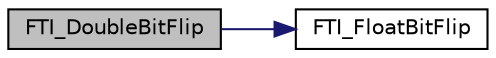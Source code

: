 digraph "FTI_DoubleBitFlip"
{
 // LATEX_PDF_SIZE
  edge [fontname="Helvetica",fontsize="10",labelfontname="Helvetica",labelfontsize="10"];
  node [fontname="Helvetica",fontsize="10",shape=record];
  rankdir="LR";
  Node1 [label="FTI_DoubleBitFlip",height=0.2,width=0.4,color="black", fillcolor="grey75", style="filled", fontcolor="black",tooltip="It corrupts a bit of the given float."];
  Node1 -> Node2 [color="midnightblue",fontsize="10",style="solid"];
  Node2 [label="FTI_FloatBitFlip",height=0.2,width=0.4,color="black", fillcolor="white", style="filled",URL="$failure-injection_8c.html#a791fd93b18d6c214cef5d6b934dcbd55",tooltip="It corrupts a bit of the given float."];
}
